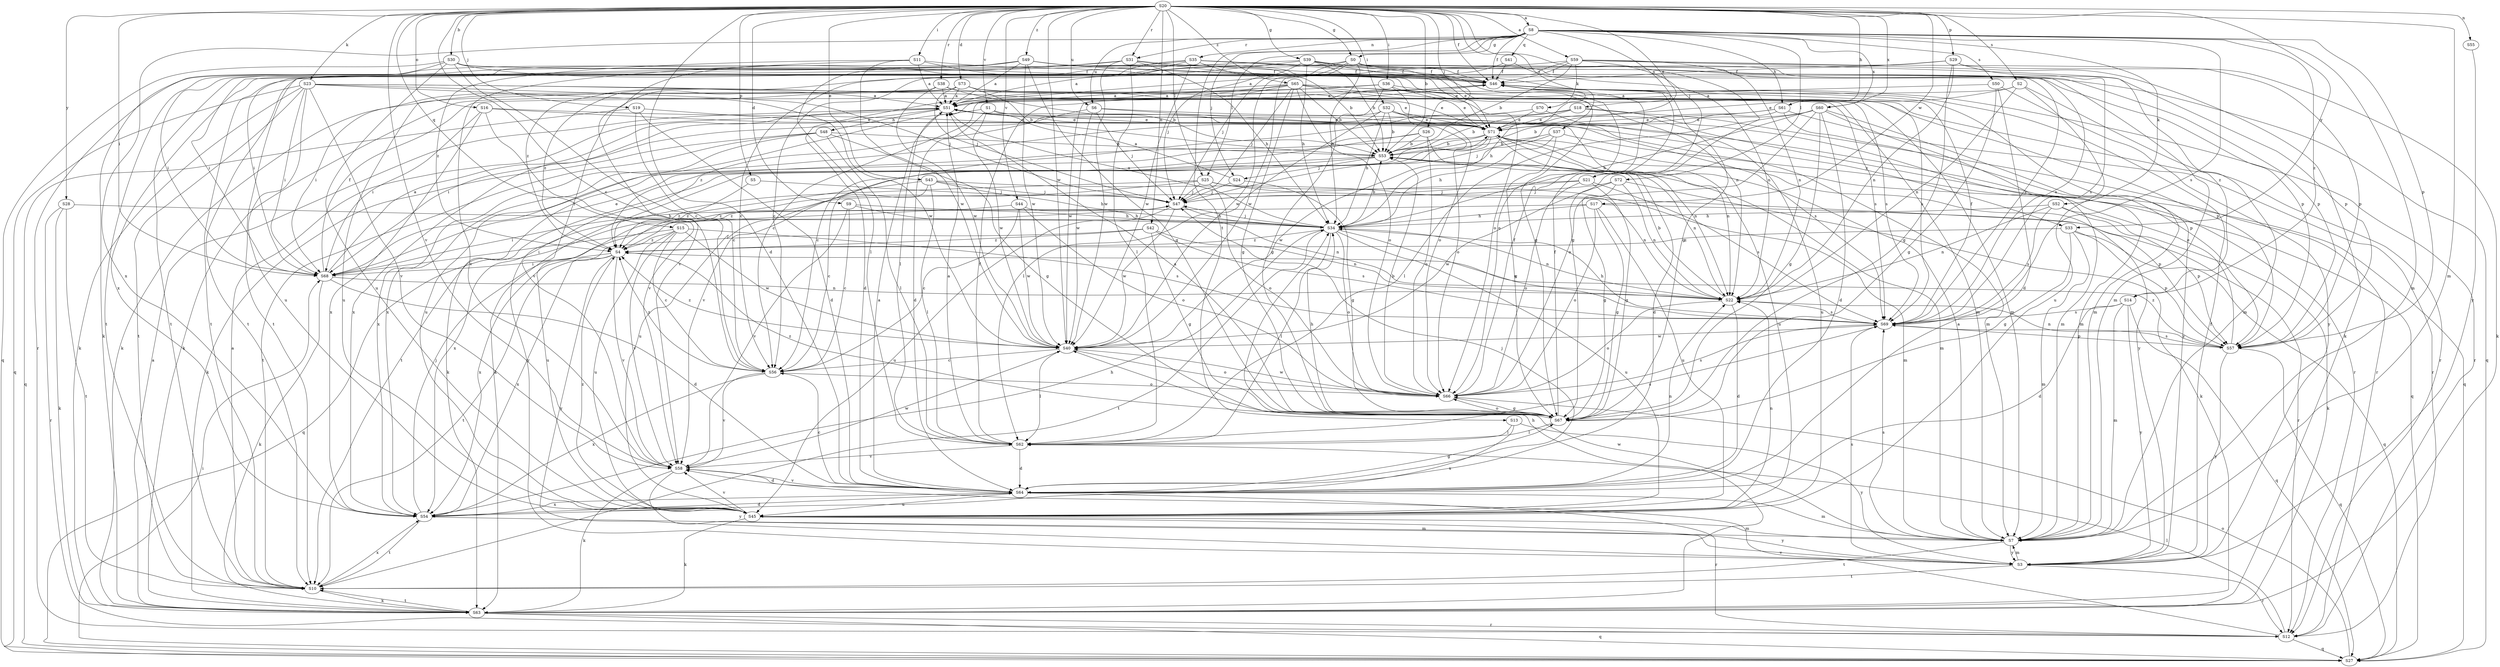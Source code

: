 strict digraph  {
S20;
S8;
S59;
S51;
S30;
S53;
S56;
S73;
S9;
S64;
S43;
S71;
S46;
S39;
S0;
S67;
S61;
S48;
S34;
S11;
S36;
S32;
S68;
S19;
S26;
S21;
S24;
S47;
S23;
S52;
S70;
S63;
S25;
S72;
S62;
S7;
S55;
S42;
S35;
S18;
S22;
S16;
S66;
S29;
S5;
S57;
S15;
S41;
S27;
S38;
S31;
S12;
S2;
S50;
S69;
S13;
S10;
S6;
S45;
S44;
S1;
S58;
S17;
S40;
S60;
S54;
S28;
S33;
S3;
S65;
S37;
S49;
S14;
S4;
S20 -> S8  [label=a];
S20 -> S59  [label=a];
S20 -> S30  [label=b];
S20 -> S53  [label=b];
S20 -> S56  [label=c];
S20 -> S73  [label=d];
S20 -> S9  [label=d];
S20 -> S64  [label=d];
S20 -> S43  [label=e];
S20 -> S71  [label=e];
S20 -> S46  [label=f];
S20 -> S39  [label=g];
S20 -> S0  [label=g];
S20 -> S61  [label=h];
S20 -> S11  [label=i];
S20 -> S36  [label=i];
S20 -> S32  [label=i];
S20 -> S68  [label=i];
S20 -> S19  [label=j];
S20 -> S26  [label=j];
S20 -> S21  [label=j];
S20 -> S23  [label=k];
S20 -> S25  [label=l];
S20 -> S7  [label=m];
S20 -> S55  [label=n];
S20 -> S42  [label=n];
S20 -> S16  [label=o];
S20 -> S29  [label=p];
S20 -> S5  [label=p];
S20 -> S15  [label=q];
S20 -> S38  [label=r];
S20 -> S31  [label=r];
S20 -> S2  [label=s];
S20 -> S6  [label=u];
S20 -> S44  [label=v];
S20 -> S1  [label=v];
S20 -> S58  [label=v];
S20 -> S17  [label=w];
S20 -> S40  [label=w];
S20 -> S60  [label=x];
S20 -> S28  [label=y];
S20 -> S33  [label=y];
S20 -> S65  [label=z];
S20 -> S37  [label=z];
S20 -> S49  [label=z];
S8 -> S46  [label=f];
S8 -> S0  [label=g];
S8 -> S61  [label=h];
S8 -> S24  [label=j];
S8 -> S52  [label=k];
S8 -> S25  [label=l];
S8 -> S72  [label=l];
S8 -> S7  [label=m];
S8 -> S35  [label=n];
S8 -> S18  [label=n];
S8 -> S57  [label=p];
S8 -> S41  [label=q];
S8 -> S31  [label=r];
S8 -> S50  [label=s];
S8 -> S69  [label=s];
S8 -> S13  [label=t];
S8 -> S6  [label=u];
S8 -> S60  [label=x];
S8 -> S54  [label=x];
S8 -> S14  [label=z];
S59 -> S53  [label=b];
S59 -> S46  [label=f];
S59 -> S67  [label=g];
S59 -> S70  [label=k];
S59 -> S63  [label=k];
S59 -> S22  [label=n];
S59 -> S57  [label=p];
S59 -> S10  [label=t];
S59 -> S40  [label=w];
S59 -> S14  [label=z];
S51 -> S71  [label=e];
S51 -> S48  [label=h];
S51 -> S54  [label=x];
S51 -> S33  [label=y];
S30 -> S56  [label=c];
S30 -> S46  [label=f];
S30 -> S63  [label=k];
S30 -> S22  [label=n];
S30 -> S66  [label=o];
S30 -> S27  [label=q];
S30 -> S45  [label=u];
S53 -> S24  [label=j];
S53 -> S7  [label=m];
S53 -> S22  [label=n];
S53 -> S45  [label=u];
S53 -> S3  [label=y];
S56 -> S66  [label=o];
S56 -> S58  [label=v];
S56 -> S54  [label=x];
S56 -> S4  [label=z];
S73 -> S51  [label=a];
S73 -> S53  [label=b];
S73 -> S71  [label=e];
S73 -> S47  [label=j];
S73 -> S63  [label=k];
S73 -> S7  [label=m];
S73 -> S58  [label=v];
S73 -> S4  [label=z];
S9 -> S56  [label=c];
S9 -> S34  [label=h];
S9 -> S22  [label=n];
S9 -> S58  [label=v];
S64 -> S51  [label=a];
S64 -> S56  [label=c];
S64 -> S67  [label=g];
S64 -> S47  [label=j];
S64 -> S7  [label=m];
S64 -> S22  [label=n];
S64 -> S12  [label=r];
S64 -> S45  [label=u];
S64 -> S58  [label=v];
S64 -> S54  [label=x];
S43 -> S56  [label=c];
S43 -> S34  [label=h];
S43 -> S47  [label=j];
S43 -> S62  [label=l];
S43 -> S57  [label=p];
S43 -> S4  [label=z];
S71 -> S53  [label=b];
S71 -> S64  [label=d];
S71 -> S68  [label=i];
S71 -> S63  [label=k];
S71 -> S22  [label=n];
S71 -> S10  [label=t];
S71 -> S45  [label=u];
S71 -> S3  [label=y];
S46 -> S51  [label=a];
S46 -> S56  [label=c];
S46 -> S34  [label=h];
S46 -> S7  [label=m];
S46 -> S12  [label=r];
S39 -> S53  [label=b];
S39 -> S46  [label=f];
S39 -> S34  [label=h];
S39 -> S47  [label=j];
S39 -> S66  [label=o];
S39 -> S57  [label=p];
S39 -> S54  [label=x];
S39 -> S4  [label=z];
S0 -> S51  [label=a];
S0 -> S46  [label=f];
S0 -> S34  [label=h];
S0 -> S68  [label=i];
S0 -> S47  [label=j];
S0 -> S7  [label=m];
S0 -> S57  [label=p];
S0 -> S69  [label=s];
S0 -> S10  [label=t];
S67 -> S51  [label=a];
S67 -> S46  [label=f];
S67 -> S34  [label=h];
S67 -> S62  [label=l];
S67 -> S66  [label=o];
S67 -> S4  [label=z];
S61 -> S53  [label=b];
S61 -> S71  [label=e];
S61 -> S47  [label=j];
S61 -> S57  [label=p];
S61 -> S12  [label=r];
S48 -> S53  [label=b];
S48 -> S67  [label=g];
S48 -> S63  [label=k];
S48 -> S62  [label=l];
S48 -> S10  [label=t];
S48 -> S54  [label=x];
S34 -> S51  [label=a];
S34 -> S53  [label=b];
S34 -> S47  [label=j];
S34 -> S62  [label=l];
S34 -> S22  [label=n];
S34 -> S66  [label=o];
S34 -> S69  [label=s];
S34 -> S10  [label=t];
S34 -> S45  [label=u];
S34 -> S4  [label=z];
S11 -> S51  [label=a];
S11 -> S71  [label=e];
S11 -> S46  [label=f];
S11 -> S58  [label=v];
S11 -> S40  [label=w];
S11 -> S4  [label=z];
S36 -> S51  [label=a];
S36 -> S71  [label=e];
S36 -> S67  [label=g];
S36 -> S63  [label=k];
S36 -> S66  [label=o];
S36 -> S69  [label=s];
S32 -> S53  [label=b];
S32 -> S71  [label=e];
S32 -> S34  [label=h];
S32 -> S68  [label=i];
S32 -> S62  [label=l];
S32 -> S7  [label=m];
S32 -> S12  [label=r];
S68 -> S51  [label=a];
S68 -> S64  [label=d];
S68 -> S71  [label=e];
S68 -> S46  [label=f];
S68 -> S63  [label=k];
S68 -> S22  [label=n];
S19 -> S56  [label=c];
S19 -> S64  [label=d];
S19 -> S71  [label=e];
S19 -> S27  [label=q];
S26 -> S53  [label=b];
S26 -> S63  [label=k];
S26 -> S22  [label=n];
S26 -> S66  [label=o];
S26 -> S58  [label=v];
S21 -> S67  [label=g];
S21 -> S47  [label=j];
S21 -> S66  [label=o];
S21 -> S69  [label=s];
S21 -> S4  [label=z];
S24 -> S51  [label=a];
S24 -> S67  [label=g];
S24 -> S47  [label=j];
S47 -> S34  [label=h];
S47 -> S27  [label=q];
S47 -> S45  [label=u];
S47 -> S40  [label=w];
S23 -> S51  [label=a];
S23 -> S71  [label=e];
S23 -> S68  [label=i];
S23 -> S47  [label=j];
S23 -> S63  [label=k];
S23 -> S27  [label=q];
S23 -> S10  [label=t];
S23 -> S45  [label=u];
S23 -> S58  [label=v];
S23 -> S40  [label=w];
S52 -> S34  [label=h];
S52 -> S63  [label=k];
S52 -> S22  [label=n];
S52 -> S57  [label=p];
S52 -> S69  [label=s];
S70 -> S71  [label=e];
S70 -> S45  [label=u];
S70 -> S54  [label=x];
S63 -> S51  [label=a];
S63 -> S34  [label=h];
S63 -> S27  [label=q];
S63 -> S12  [label=r];
S63 -> S10  [label=t];
S25 -> S47  [label=j];
S25 -> S7  [label=m];
S25 -> S22  [label=n];
S25 -> S66  [label=o];
S25 -> S54  [label=x];
S25 -> S4  [label=z];
S72 -> S67  [label=g];
S72 -> S47  [label=j];
S72 -> S63  [label=k];
S72 -> S22  [label=n];
S72 -> S40  [label=w];
S62 -> S51  [label=a];
S62 -> S64  [label=d];
S62 -> S46  [label=f];
S62 -> S69  [label=s];
S62 -> S58  [label=v];
S7 -> S51  [label=a];
S7 -> S69  [label=s];
S7 -> S10  [label=t];
S7 -> S40  [label=w];
S7 -> S3  [label=y];
S55 -> S3  [label=y];
S42 -> S67  [label=g];
S42 -> S22  [label=n];
S42 -> S69  [label=s];
S42 -> S54  [label=x];
S42 -> S4  [label=z];
S35 -> S51  [label=a];
S35 -> S53  [label=b];
S35 -> S56  [label=c];
S35 -> S46  [label=f];
S35 -> S67  [label=g];
S35 -> S68  [label=i];
S35 -> S27  [label=q];
S35 -> S10  [label=t];
S35 -> S40  [label=w];
S18 -> S53  [label=b];
S18 -> S56  [label=c];
S18 -> S71  [label=e];
S18 -> S7  [label=m];
S18 -> S12  [label=r];
S22 -> S53  [label=b];
S22 -> S64  [label=d];
S22 -> S66  [label=o];
S22 -> S69  [label=s];
S16 -> S71  [label=e];
S16 -> S68  [label=i];
S16 -> S66  [label=o];
S16 -> S58  [label=v];
S16 -> S54  [label=x];
S66 -> S53  [label=b];
S66 -> S46  [label=f];
S66 -> S67  [label=g];
S66 -> S69  [label=s];
S66 -> S40  [label=w];
S29 -> S56  [label=c];
S29 -> S46  [label=f];
S29 -> S67  [label=g];
S29 -> S63  [label=k];
S29 -> S22  [label=n];
S29 -> S69  [label=s];
S5 -> S47  [label=j];
S5 -> S4  [label=z];
S57 -> S71  [label=e];
S57 -> S22  [label=n];
S57 -> S27  [label=q];
S57 -> S69  [label=s];
S57 -> S3  [label=y];
S57 -> S4  [label=z];
S15 -> S56  [label=c];
S15 -> S68  [label=i];
S15 -> S69  [label=s];
S15 -> S45  [label=u];
S15 -> S58  [label=v];
S15 -> S40  [label=w];
S15 -> S4  [label=z];
S41 -> S46  [label=f];
S41 -> S22  [label=n];
S41 -> S40  [label=w];
S27 -> S68  [label=i];
S27 -> S66  [label=o];
S38 -> S51  [label=a];
S38 -> S53  [label=b];
S38 -> S68  [label=i];
S38 -> S69  [label=s];
S38 -> S45  [label=u];
S38 -> S40  [label=w];
S31 -> S46  [label=f];
S31 -> S67  [label=g];
S31 -> S34  [label=h];
S31 -> S62  [label=l];
S31 -> S10  [label=t];
S31 -> S58  [label=v];
S31 -> S40  [label=w];
S12 -> S62  [label=l];
S12 -> S27  [label=q];
S12 -> S58  [label=v];
S2 -> S51  [label=a];
S2 -> S71  [label=e];
S2 -> S7  [label=m];
S2 -> S22  [label=n];
S2 -> S45  [label=u];
S50 -> S51  [label=a];
S50 -> S64  [label=d];
S50 -> S67  [label=g];
S50 -> S3  [label=y];
S69 -> S46  [label=f];
S69 -> S34  [label=h];
S69 -> S57  [label=p];
S69 -> S40  [label=w];
S13 -> S62  [label=l];
S13 -> S54  [label=x];
S13 -> S3  [label=y];
S10 -> S51  [label=a];
S10 -> S63  [label=k];
S10 -> S54  [label=x];
S6 -> S71  [label=e];
S6 -> S47  [label=j];
S6 -> S27  [label=q];
S6 -> S40  [label=w];
S6 -> S4  [label=z];
S45 -> S63  [label=k];
S45 -> S7  [label=m];
S45 -> S22  [label=n];
S45 -> S58  [label=v];
S45 -> S3  [label=y];
S45 -> S4  [label=z];
S44 -> S56  [label=c];
S44 -> S34  [label=h];
S44 -> S66  [label=o];
S44 -> S45  [label=u];
S44 -> S40  [label=w];
S1 -> S64  [label=d];
S1 -> S71  [label=e];
S1 -> S69  [label=s];
S1 -> S45  [label=u];
S1 -> S40  [label=w];
S58 -> S64  [label=d];
S58 -> S63  [label=k];
S58 -> S40  [label=w];
S58 -> S3  [label=y];
S17 -> S67  [label=g];
S17 -> S34  [label=h];
S17 -> S68  [label=i];
S17 -> S66  [label=o];
S17 -> S12  [label=r];
S17 -> S45  [label=u];
S40 -> S56  [label=c];
S40 -> S62  [label=l];
S40 -> S66  [label=o];
S40 -> S4  [label=z];
S60 -> S64  [label=d];
S60 -> S71  [label=e];
S60 -> S67  [label=g];
S60 -> S34  [label=h];
S60 -> S62  [label=l];
S60 -> S7  [label=m];
S60 -> S66  [label=o];
S60 -> S3  [label=y];
S54 -> S64  [label=d];
S54 -> S34  [label=h];
S54 -> S47  [label=j];
S54 -> S7  [label=m];
S54 -> S10  [label=t];
S28 -> S34  [label=h];
S28 -> S63  [label=k];
S28 -> S12  [label=r];
S28 -> S10  [label=t];
S33 -> S67  [label=g];
S33 -> S7  [label=m];
S33 -> S57  [label=p];
S33 -> S27  [label=q];
S33 -> S4  [label=z];
S3 -> S46  [label=f];
S3 -> S7  [label=m];
S3 -> S12  [label=r];
S3 -> S69  [label=s];
S3 -> S10  [label=t];
S65 -> S51  [label=a];
S65 -> S53  [label=b];
S65 -> S64  [label=d];
S65 -> S67  [label=g];
S65 -> S47  [label=j];
S65 -> S62  [label=l];
S65 -> S7  [label=m];
S65 -> S66  [label=o];
S65 -> S57  [label=p];
S65 -> S12  [label=r];
S65 -> S69  [label=s];
S65 -> S40  [label=w];
S37 -> S53  [label=b];
S37 -> S67  [label=g];
S37 -> S34  [label=h];
S37 -> S27  [label=q];
S37 -> S40  [label=w];
S49 -> S51  [label=a];
S49 -> S71  [label=e];
S49 -> S46  [label=f];
S49 -> S67  [label=g];
S49 -> S68  [label=i];
S49 -> S62  [label=l];
S49 -> S57  [label=p];
S49 -> S12  [label=r];
S49 -> S69  [label=s];
S49 -> S10  [label=t];
S49 -> S40  [label=w];
S14 -> S64  [label=d];
S14 -> S7  [label=m];
S14 -> S27  [label=q];
S14 -> S69  [label=s];
S14 -> S3  [label=y];
S4 -> S68  [label=i];
S4 -> S10  [label=t];
S4 -> S58  [label=v];
S4 -> S54  [label=x];
S4 -> S3  [label=y];
}
